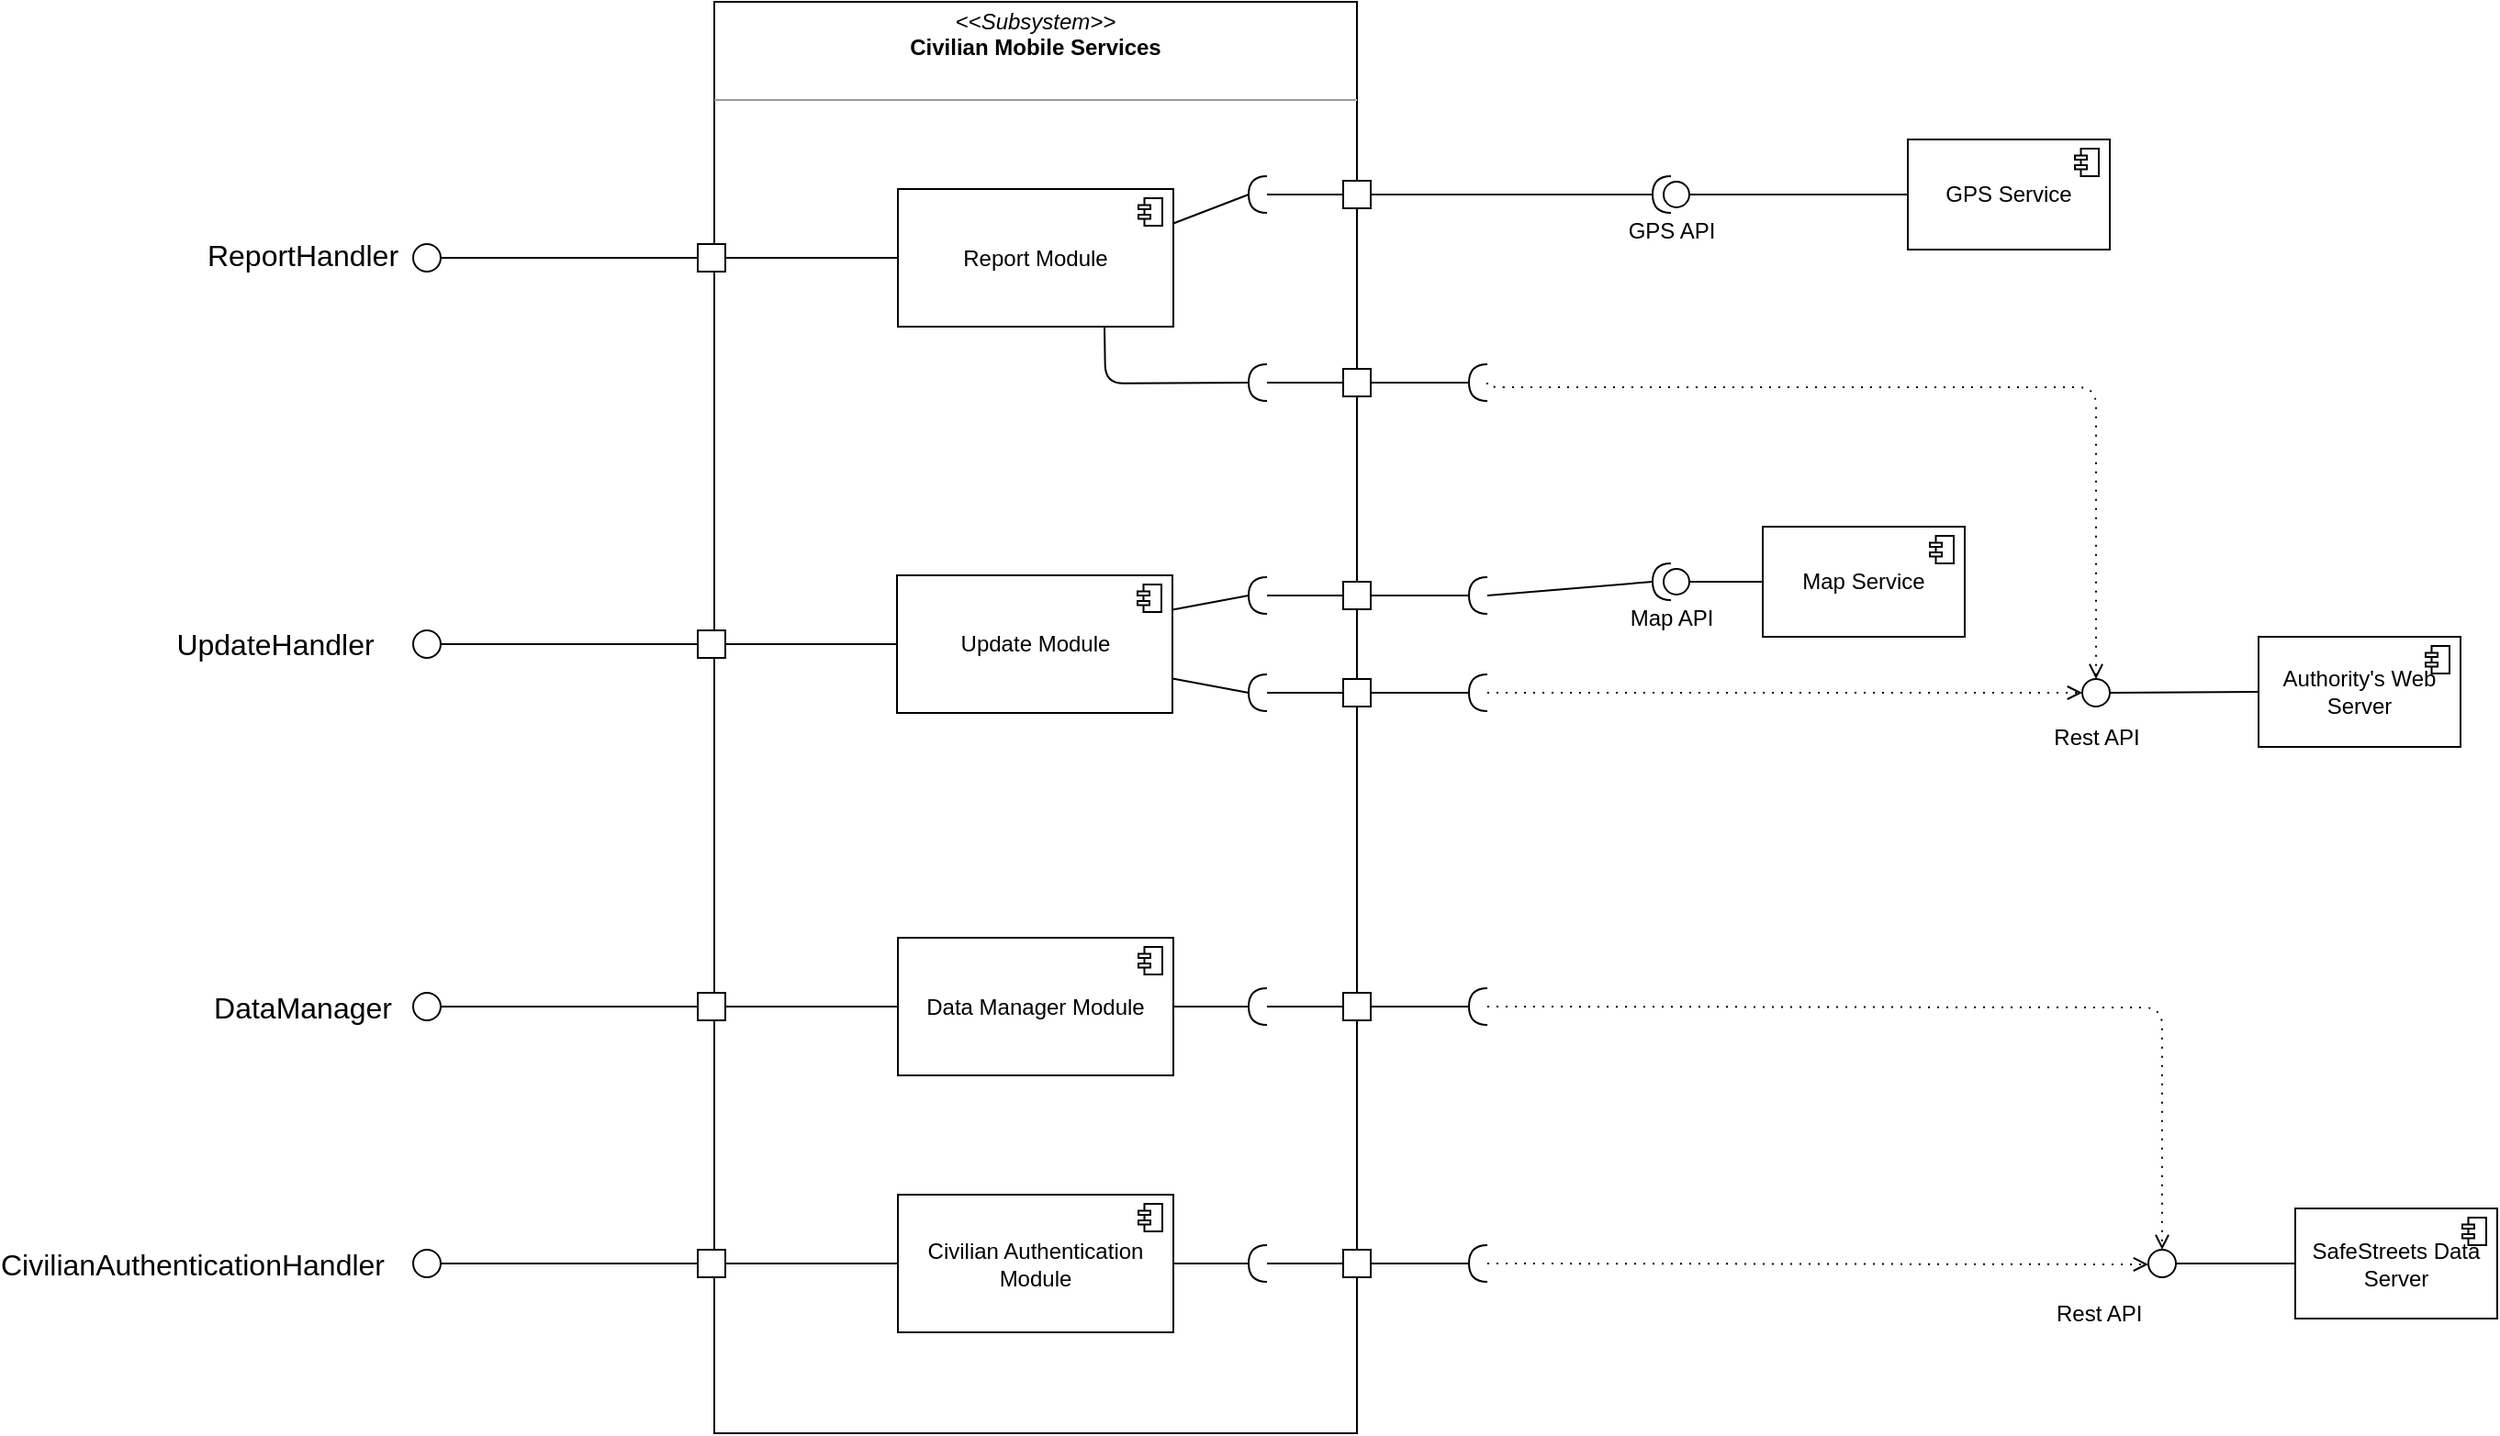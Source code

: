 <mxfile version="12.2.6" type="device" pages="1"><diagram id="7313FzTqsK04Uug-uQVO" name="Page-1"><mxGraphModel dx="1296" dy="732" grid="1" gridSize="10" guides="1" tooltips="1" connect="1" arrows="1" fold="1" page="0" pageScale="1" pageWidth="1169" pageHeight="827" math="0" shadow="0"><root><mxCell id="0"/><mxCell id="1" parent="0"/><mxCell id="nHNUyHZ-9zt4PcDa900d-14" value="" style="ellipse;html=1;verticalLabelPosition=bottom;labelBackgroundColor=#ffffff;verticalAlign=bottom;fillColor=#ffffff;aspect=fixed;direction=east;" parent="1" vertex="1"><mxGeometry x="1190" y="710" width="15" height="15" as="geometry"/></mxCell><mxCell id="FjwU_czPNZbMRuDMUTkE-5" value="&lt;p style=&quot;margin: 0px ; margin-top: 4px ; text-align: center&quot;&gt;&lt;i&gt;&amp;lt;&amp;lt;Subsystem&amp;gt;&amp;gt;&lt;/i&gt;&lt;br&gt;&lt;b&gt;Civilian Mobile Services&lt;/b&gt;&lt;/p&gt;&lt;br&gt;&lt;hr size=&quot;1&quot;&gt;&lt;p style=&quot;margin: 0px ; margin-left: 4px&quot;&gt;&lt;br&gt;&lt;/p&gt;" style="verticalAlign=top;align=left;overflow=fill;fontSize=12;fontFamily=Helvetica;html=1;" parent="1" vertex="1"><mxGeometry x="409" y="30" width="350" height="780" as="geometry"/></mxCell><mxCell id="FjwU_czPNZbMRuDMUTkE-6" value="Report Module" style="html=1;outlineConnect=0;whiteSpace=wrap;shape=mxgraph.archimate3.application;appType=comp;archiType=square;" parent="1" vertex="1"><mxGeometry x="509" y="132" width="150" height="75" as="geometry"/></mxCell><mxCell id="FjwU_czPNZbMRuDMUTkE-7" value="Update Module" style="html=1;outlineConnect=0;whiteSpace=wrap;shape=mxgraph.archimate3.application;appType=comp;archiType=square;" parent="1" vertex="1"><mxGeometry x="508.5" y="342.5" width="150" height="75" as="geometry"/></mxCell><mxCell id="FjwU_czPNZbMRuDMUTkE-8" value="Data Manager Module" style="html=1;outlineConnect=0;whiteSpace=wrap;shape=mxgraph.archimate3.application;appType=comp;archiType=square;" parent="1" vertex="1"><mxGeometry x="509" y="540" width="150" height="75" as="geometry"/></mxCell><mxCell id="FjwU_czPNZbMRuDMUTkE-9" value="GPS Service" style="html=1;outlineConnect=0;whiteSpace=wrap;shape=mxgraph.archimate3.application;appType=comp;archiType=square;" parent="1" vertex="1"><mxGeometry x="1059" y="105" width="110" height="60" as="geometry"/></mxCell><mxCell id="FjwU_czPNZbMRuDMUTkE-10" value="Map Service" style="html=1;outlineConnect=0;whiteSpace=wrap;shape=mxgraph.archimate3.application;appType=comp;archiType=square;" parent="1" vertex="1"><mxGeometry x="980" y="316" width="110" height="60" as="geometry"/></mxCell><mxCell id="FjwU_czPNZbMRuDMUTkE-11" value="&lt;font style=&quot;font-size: 16px&quot;&gt;ReportHandler&lt;/font&gt;" style="text;html=1;strokeColor=none;fillColor=none;align=center;verticalAlign=middle;whiteSpace=wrap;rounded=0;" parent="1" vertex="1"><mxGeometry x="140" y="151" width="90" height="33" as="geometry"/></mxCell><mxCell id="FjwU_czPNZbMRuDMUTkE-13" value="" style="ellipse;html=1;verticalLabelPosition=bottom;labelBackgroundColor=#ffffff;verticalAlign=top;fillColor=#ffffff;aspect=fixed;" parent="1" vertex="1"><mxGeometry x="245" y="162" width="15" height="15" as="geometry"/></mxCell><mxCell id="FjwU_czPNZbMRuDMUTkE-14" value="" style="whiteSpace=wrap;html=1;aspect=fixed;" parent="1" vertex="1"><mxGeometry x="400" y="162" width="15" height="15" as="geometry"/></mxCell><mxCell id="FjwU_czPNZbMRuDMUTkE-15" value="" style="endArrow=none;html=1;exitX=1;exitY=0.5;exitDx=0;exitDy=0;entryX=0;entryY=0.5;entryDx=0;entryDy=0;" parent="1" source="FjwU_czPNZbMRuDMUTkE-13" target="FjwU_czPNZbMRuDMUTkE-14" edge="1"><mxGeometry width="50" height="50" relative="1" as="geometry"><mxPoint x="310" y="250" as="sourcePoint"/><mxPoint x="360" y="200" as="targetPoint"/></mxGeometry></mxCell><mxCell id="FjwU_czPNZbMRuDMUTkE-16" value="" style="endArrow=none;html=1;entryX=0;entryY=0.5;entryDx=0;entryDy=0;entryPerimeter=0;exitX=1;exitY=0.5;exitDx=0;exitDy=0;" parent="1" source="FjwU_czPNZbMRuDMUTkE-14" target="FjwU_czPNZbMRuDMUTkE-6" edge="1"><mxGeometry width="50" height="50" relative="1" as="geometry"><mxPoint x="290" y="290" as="sourcePoint"/><mxPoint x="340" y="240" as="targetPoint"/></mxGeometry></mxCell><mxCell id="FjwU_czPNZbMRuDMUTkE-17" value="" style="whiteSpace=wrap;html=1;aspect=fixed;" parent="1" vertex="1"><mxGeometry x="751.5" y="127.5" width="15" height="15" as="geometry"/></mxCell><mxCell id="FjwU_czPNZbMRuDMUTkE-18" value="" style="shape=requiredInterface;html=1;verticalLabelPosition=bottom;direction=west;" parent="1" vertex="1"><mxGeometry x="700" y="125" width="10" height="20" as="geometry"/></mxCell><mxCell id="FjwU_czPNZbMRuDMUTkE-23" value="" style="endArrow=none;html=1;exitX=1;exitY=0.25;exitDx=0;exitDy=0;exitPerimeter=0;entryX=1;entryY=0.5;entryDx=0;entryDy=0;entryPerimeter=0;" parent="1" source="FjwU_czPNZbMRuDMUTkE-6" target="FjwU_czPNZbMRuDMUTkE-18" edge="1"><mxGeometry width="50" height="50" relative="1" as="geometry"><mxPoint x="679" y="208.25" as="sourcePoint"/><mxPoint x="720" y="215" as="targetPoint"/></mxGeometry></mxCell><mxCell id="FjwU_czPNZbMRuDMUTkE-24" value="" style="endArrow=none;html=1;entryX=0;entryY=0.5;entryDx=0;entryDy=0;exitX=0;exitY=0.5;exitDx=0;exitDy=0;exitPerimeter=0;" parent="1" source="FjwU_czPNZbMRuDMUTkE-18" target="FjwU_czPNZbMRuDMUTkE-17" edge="1"><mxGeometry width="50" height="50" relative="1" as="geometry"><mxPoint x="720" y="205" as="sourcePoint"/><mxPoint x="761.5" y="205" as="targetPoint"/></mxGeometry></mxCell><mxCell id="FjwU_czPNZbMRuDMUTkE-25" value="GPS API" style="shape=providedRequiredInterface;html=1;verticalLabelPosition=bottom;direction=west;" parent="1" vertex="1"><mxGeometry x="920" y="125" width="20" height="20" as="geometry"/></mxCell><mxCell id="FjwU_czPNZbMRuDMUTkE-26" value="Map API" style="shape=providedRequiredInterface;html=1;verticalLabelPosition=bottom;direction=west;" parent="1" vertex="1"><mxGeometry x="920" y="336" width="20" height="20" as="geometry"/></mxCell><mxCell id="FjwU_czPNZbMRuDMUTkE-27" value="" style="endArrow=none;html=1;entryX=1;entryY=0.5;entryDx=0;entryDy=0;exitX=0;exitY=0.5;exitDx=0;exitDy=0;entryPerimeter=0;exitPerimeter=0;" parent="1" source="RTcWIlT257U3_ksId0Y1-24" target="FjwU_czPNZbMRuDMUTkE-26" edge="1"><mxGeometry width="50" height="50" relative="1" as="geometry"><mxPoint x="720" y="205" as="sourcePoint"/><mxPoint x="761.5" y="205" as="targetPoint"/></mxGeometry></mxCell><mxCell id="FjwU_czPNZbMRuDMUTkE-28" value="" style="endArrow=none;html=1;entryX=1;entryY=0.5;entryDx=0;entryDy=0;exitX=1;exitY=0.5;exitDx=0;exitDy=0;entryPerimeter=0;" parent="1" source="FjwU_czPNZbMRuDMUTkE-17" target="FjwU_czPNZbMRuDMUTkE-25" edge="1"><mxGeometry width="50" height="50" relative="1" as="geometry"><mxPoint x="776.5" y="205" as="sourcePoint"/><mxPoint x="930" y="204" as="targetPoint"/></mxGeometry></mxCell><mxCell id="FjwU_czPNZbMRuDMUTkE-29" value="" style="endArrow=none;html=1;entryX=0;entryY=0.5;entryDx=0;entryDy=0;exitX=0;exitY=0.5;exitDx=0;exitDy=0;entryPerimeter=0;exitPerimeter=0;" parent="1" source="FjwU_czPNZbMRuDMUTkE-26" target="FjwU_czPNZbMRuDMUTkE-10" edge="1"><mxGeometry width="50" height="50" relative="1" as="geometry"><mxPoint x="786.5" y="215" as="sourcePoint"/><mxPoint x="940" y="214" as="targetPoint"/></mxGeometry></mxCell><mxCell id="FjwU_czPNZbMRuDMUTkE-30" value="" style="endArrow=none;html=1;entryX=0;entryY=0.5;entryDx=0;entryDy=0;exitX=0;exitY=0.5;exitDx=0;exitDy=0;entryPerimeter=0;exitPerimeter=0;" parent="1" source="FjwU_czPNZbMRuDMUTkE-25" target="FjwU_czPNZbMRuDMUTkE-9" edge="1"><mxGeometry width="50" height="50" relative="1" as="geometry"><mxPoint x="950" y="204" as="sourcePoint"/><mxPoint x="1070" y="207.5" as="targetPoint"/></mxGeometry></mxCell><mxCell id="FjwU_czPNZbMRuDMUTkE-31" value="Authority's Web Server" style="html=1;outlineConnect=0;whiteSpace=wrap;shape=mxgraph.archimate3.application;appType=comp;archiType=square;" parent="1" vertex="1"><mxGeometry x="1250" y="376" width="110" height="60" as="geometry"/></mxCell><mxCell id="FjwU_czPNZbMRuDMUTkE-32" value="" style="ellipse;html=1;verticalLabelPosition=bottom;labelBackgroundColor=#ffffff;verticalAlign=top;fillColor=#ffffff;aspect=fixed;" parent="1" vertex="1"><mxGeometry x="1154" y="399" width="15" height="15" as="geometry"/></mxCell><mxCell id="FjwU_czPNZbMRuDMUTkE-33" value="" style="endArrow=none;html=1;entryX=0;entryY=0.5;entryDx=0;entryDy=0;exitX=1;exitY=0.5;exitDx=0;exitDy=0;entryPerimeter=0;" parent="1" source="FjwU_czPNZbMRuDMUTkE-32" target="FjwU_czPNZbMRuDMUTkE-31" edge="1"><mxGeometry width="50" height="50" relative="1" as="geometry"><mxPoint x="946" y="285.5" as="sourcePoint"/><mxPoint x="1066" y="289" as="targetPoint"/></mxGeometry></mxCell><mxCell id="FjwU_czPNZbMRuDMUTkE-34" value="" style="shape=requiredInterface;html=1;verticalLabelPosition=bottom;direction=west;" parent="1" vertex="1"><mxGeometry x="700" y="227.5" width="10" height="20" as="geometry"/></mxCell><mxCell id="FjwU_czPNZbMRuDMUTkE-35" value="" style="endArrow=none;html=1;entryX=0;entryY=0.5;entryDx=0;entryDy=0;exitX=0;exitY=0.5;exitDx=0;exitDy=0;exitPerimeter=0;" parent="1" source="FjwU_czPNZbMRuDMUTkE-34" target="FjwU_czPNZbMRuDMUTkE-36" edge="1"><mxGeometry width="50" height="50" relative="1" as="geometry"><mxPoint x="720" y="205" as="sourcePoint"/><mxPoint x="761.5" y="205" as="targetPoint"/></mxGeometry></mxCell><mxCell id="FjwU_czPNZbMRuDMUTkE-36" value="" style="whiteSpace=wrap;html=1;aspect=fixed;" parent="1" vertex="1"><mxGeometry x="751.5" y="230" width="15" height="15" as="geometry"/></mxCell><mxCell id="FjwU_czPNZbMRuDMUTkE-37" value="" style="endArrow=none;html=1;entryX=1;entryY=0.5;entryDx=0;entryDy=0;exitX=0.75;exitY=1;exitDx=0;exitDy=0;exitPerimeter=0;entryPerimeter=0;" parent="1" source="FjwU_czPNZbMRuDMUTkE-6" target="FjwU_czPNZbMRuDMUTkE-34" edge="1"><mxGeometry width="50" height="50" relative="1" as="geometry"><mxPoint x="620" y="237" as="sourcePoint"/><mxPoint x="661.5" y="237" as="targetPoint"/><Array as="points"><mxPoint x="622" y="238"/></Array></mxGeometry></mxCell><mxCell id="FjwU_czPNZbMRuDMUTkE-38" value="" style="shape=requiredInterface;html=1;verticalLabelPosition=bottom;direction=west;" parent="1" vertex="1"><mxGeometry x="820" y="227.5" width="10" height="20" as="geometry"/></mxCell><mxCell id="FjwU_czPNZbMRuDMUTkE-39" value="" style="endArrow=none;html=1;entryX=1;entryY=0.5;entryDx=0;entryDy=0;exitX=1;exitY=0.5;exitDx=0;exitDy=0;entryPerimeter=0;" parent="1" source="FjwU_czPNZbMRuDMUTkE-36" target="FjwU_czPNZbMRuDMUTkE-38" edge="1"><mxGeometry width="50" height="50" relative="1" as="geometry"><mxPoint x="720" y="247.5" as="sourcePoint"/><mxPoint x="761.5" y="247.5" as="targetPoint"/></mxGeometry></mxCell><mxCell id="FjwU_czPNZbMRuDMUTkE-41" value="" style="edgeStyle=elbowEdgeStyle;html=1;endArrow=open;elbow=vertical;endFill=0;dashed=1;dashPattern=1 4;exitX=0;exitY=0.5;exitDx=0;exitDy=0;exitPerimeter=0;entryX=0.5;entryY=0;entryDx=0;entryDy=0;" parent="1" source="FjwU_czPNZbMRuDMUTkE-38" target="FjwU_czPNZbMRuDMUTkE-32" edge="1"><mxGeometry width="160" relative="1" as="geometry"><mxPoint x="870" y="250" as="sourcePoint"/><mxPoint x="1030" y="250" as="targetPoint"/><Array as="points"><mxPoint x="910" y="240"/></Array></mxGeometry></mxCell><mxCell id="FjwU_czPNZbMRuDMUTkE-43" value="Rest API" style="text;html=1;strokeColor=none;fillColor=none;align=center;verticalAlign=middle;whiteSpace=wrap;rounded=0;" parent="1" vertex="1"><mxGeometry x="1116.5" y="420.5" width="90" height="20" as="geometry"/></mxCell><mxCell id="FjwU_czPNZbMRuDMUTkE-49" value="" style="shape=requiredInterface;html=1;verticalLabelPosition=bottom;direction=west;" parent="1" vertex="1"><mxGeometry x="700" y="396.5" width="10" height="20" as="geometry"/></mxCell><mxCell id="FjwU_czPNZbMRuDMUTkE-50" value="" style="endArrow=none;html=1;exitX=0;exitY=0.5;exitDx=0;exitDy=0;exitPerimeter=0;" parent="1" source="FjwU_czPNZbMRuDMUTkE-49" target="FjwU_czPNZbMRuDMUTkE-51" edge="1"><mxGeometry width="50" height="50" relative="1" as="geometry"><mxPoint x="720" y="374" as="sourcePoint"/><mxPoint x="761.5" y="374" as="targetPoint"/></mxGeometry></mxCell><mxCell id="FjwU_czPNZbMRuDMUTkE-51" value="" style="whiteSpace=wrap;html=1;aspect=fixed;" parent="1" vertex="1"><mxGeometry x="751.5" y="399" width="15" height="15" as="geometry"/></mxCell><mxCell id="FjwU_czPNZbMRuDMUTkE-52" value="" style="shape=requiredInterface;html=1;verticalLabelPosition=bottom;direction=west;" parent="1" vertex="1"><mxGeometry x="820" y="396.5" width="10" height="20" as="geometry"/></mxCell><mxCell id="FjwU_czPNZbMRuDMUTkE-53" value="" style="endArrow=none;html=1;exitX=1;exitY=0.5;exitDx=0;exitDy=0;entryX=1;entryY=0.5;entryDx=0;entryDy=0;entryPerimeter=0;" parent="1" source="FjwU_czPNZbMRuDMUTkE-51" target="FjwU_czPNZbMRuDMUTkE-52" edge="1"><mxGeometry width="50" height="50" relative="1" as="geometry"><mxPoint x="720" y="416.5" as="sourcePoint"/><mxPoint x="800" y="407" as="targetPoint"/></mxGeometry></mxCell><mxCell id="FjwU_czPNZbMRuDMUTkE-54" value="" style="endArrow=none;html=1;entryX=1;entryY=0.5;entryDx=0;entryDy=0;exitX=1;exitY=0.75;exitDx=0;exitDy=0;exitPerimeter=0;entryPerimeter=0;" parent="1" source="FjwU_czPNZbMRuDMUTkE-7" target="FjwU_czPNZbMRuDMUTkE-49" edge="1"><mxGeometry width="50" height="50" relative="1" as="geometry"><mxPoint x="720" y="390" as="sourcePoint"/><mxPoint x="761.5" y="390" as="targetPoint"/></mxGeometry></mxCell><mxCell id="FjwU_czPNZbMRuDMUTkE-55" value="" style="edgeStyle=entityRelationEdgeStyle;html=1;endArrow=open;elbow=vertical;endFill=0;dashed=1;dashPattern=1 4;exitX=0;exitY=0.5;exitDx=0;exitDy=0;exitPerimeter=0;entryX=0;entryY=0.5;entryDx=0;entryDy=0;" parent="1" source="FjwU_czPNZbMRuDMUTkE-52" target="FjwU_czPNZbMRuDMUTkE-32" edge="1"><mxGeometry width="160" relative="1" as="geometry"><mxPoint x="840.345" y="247.207" as="sourcePoint"/><mxPoint x="1080" y="333" as="targetPoint"/></mxGeometry></mxCell><mxCell id="FjwU_czPNZbMRuDMUTkE-59" value="" style="ellipse;html=1;verticalLabelPosition=bottom;labelBackgroundColor=#ffffff;verticalAlign=top;fillColor=#ffffff;aspect=fixed;" parent="1" vertex="1"><mxGeometry x="245" y="372.5" width="15" height="15" as="geometry"/></mxCell><mxCell id="FjwU_czPNZbMRuDMUTkE-60" value="" style="whiteSpace=wrap;html=1;aspect=fixed;" parent="1" vertex="1"><mxGeometry x="400" y="372.5" width="15" height="15" as="geometry"/></mxCell><mxCell id="FjwU_czPNZbMRuDMUTkE-61" value="" style="endArrow=none;html=1;exitX=1;exitY=0.5;exitDx=0;exitDy=0;entryX=0;entryY=0.5;entryDx=0;entryDy=0;" parent="1" source="FjwU_czPNZbMRuDMUTkE-59" target="FjwU_czPNZbMRuDMUTkE-60" edge="1"><mxGeometry width="50" height="50" relative="1" as="geometry"><mxPoint x="310" y="460.5" as="sourcePoint"/><mxPoint x="360" y="410.5" as="targetPoint"/></mxGeometry></mxCell><mxCell id="FjwU_czPNZbMRuDMUTkE-62" value="&lt;font style=&quot;font-size: 16px&quot;&gt;UpdateHandler&lt;/font&gt;" style="text;html=1;strokeColor=none;fillColor=none;align=center;verticalAlign=middle;whiteSpace=wrap;rounded=0;" parent="1" vertex="1"><mxGeometry x="125" y="363.5" width="90" height="33" as="geometry"/></mxCell><mxCell id="FjwU_czPNZbMRuDMUTkE-63" value="" style="endArrow=none;html=1;exitX=1;exitY=0.5;exitDx=0;exitDy=0;entryX=0;entryY=0.5;entryDx=0;entryDy=0;entryPerimeter=0;" parent="1" source="FjwU_czPNZbMRuDMUTkE-60" target="FjwU_czPNZbMRuDMUTkE-7" edge="1"><mxGeometry width="50" height="50" relative="1" as="geometry"><mxPoint x="270" y="390" as="sourcePoint"/><mxPoint x="410" y="390" as="targetPoint"/></mxGeometry></mxCell><mxCell id="FjwU_czPNZbMRuDMUTkE-74" value="" style="shape=requiredInterface;html=1;verticalLabelPosition=bottom;direction=west;" parent="1" vertex="1"><mxGeometry x="700" y="567.5" width="10" height="20" as="geometry"/></mxCell><mxCell id="FjwU_czPNZbMRuDMUTkE-75" value="" style="endArrow=none;html=1;entryX=0;entryY=0.5;entryDx=0;entryDy=0;exitX=0;exitY=0.5;exitDx=0;exitDy=0;exitPerimeter=0;" parent="1" source="FjwU_czPNZbMRuDMUTkE-74" target="FjwU_czPNZbMRuDMUTkE-76" edge="1"><mxGeometry width="50" height="50" relative="1" as="geometry"><mxPoint x="720" y="545" as="sourcePoint"/><mxPoint x="761.5" y="545" as="targetPoint"/></mxGeometry></mxCell><mxCell id="FjwU_czPNZbMRuDMUTkE-76" value="" style="whiteSpace=wrap;html=1;aspect=fixed;" parent="1" vertex="1"><mxGeometry x="751.5" y="570" width="15" height="15" as="geometry"/></mxCell><mxCell id="FjwU_czPNZbMRuDMUTkE-77" value="" style="shape=requiredInterface;html=1;verticalLabelPosition=bottom;direction=west;" parent="1" vertex="1"><mxGeometry x="820" y="567.5" width="10" height="20" as="geometry"/></mxCell><mxCell id="FjwU_czPNZbMRuDMUTkE-78" value="" style="endArrow=none;html=1;entryX=1;entryY=0.5;entryDx=0;entryDy=0;exitX=1;exitY=0.5;exitDx=0;exitDy=0;entryPerimeter=0;" parent="1" source="FjwU_czPNZbMRuDMUTkE-76" target="FjwU_czPNZbMRuDMUTkE-77" edge="1"><mxGeometry width="50" height="50" relative="1" as="geometry"><mxPoint x="720" y="587.5" as="sourcePoint"/><mxPoint x="761.5" y="587.5" as="targetPoint"/></mxGeometry></mxCell><mxCell id="FjwU_czPNZbMRuDMUTkE-79" value="" style="endArrow=none;html=1;entryX=1;entryY=0.5;entryDx=0;entryDy=0;exitX=1;exitY=0.5;exitDx=0;exitDy=0;exitPerimeter=0;entryPerimeter=0;" parent="1" source="FjwU_czPNZbMRuDMUTkE-8" target="FjwU_czPNZbMRuDMUTkE-74" edge="1"><mxGeometry width="50" height="50" relative="1" as="geometry"><mxPoint x="720" y="587.5" as="sourcePoint"/><mxPoint x="761.5" y="587.5" as="targetPoint"/></mxGeometry></mxCell><mxCell id="FjwU_czPNZbMRuDMUTkE-80" value="" style="edgeStyle=elbowEdgeStyle;html=1;endArrow=open;elbow=vertical;endFill=0;dashed=1;dashPattern=1 4;exitX=0;exitY=0.5;exitDx=0;exitDy=0;exitPerimeter=0;entryX=0.5;entryY=0;entryDx=0;entryDy=0;" parent="1" source="FjwU_czPNZbMRuDMUTkE-77" target="nHNUyHZ-9zt4PcDa900d-14" edge="1"><mxGeometry width="160" relative="1" as="geometry"><mxPoint x="860" y="577.5" as="sourcePoint"/><mxPoint x="1200" y="700" as="targetPoint"/><Array as="points"><mxPoint x="1160" y="578"/><mxPoint x="970" y="577.5"/></Array></mxGeometry></mxCell><mxCell id="FjwU_czPNZbMRuDMUTkE-84" value="" style="ellipse;html=1;verticalLabelPosition=bottom;labelBackgroundColor=#ffffff;verticalAlign=top;fillColor=#ffffff;aspect=fixed;" parent="1" vertex="1"><mxGeometry x="245" y="570" width="15" height="15" as="geometry"/></mxCell><mxCell id="FjwU_czPNZbMRuDMUTkE-85" value="" style="whiteSpace=wrap;html=1;aspect=fixed;" parent="1" vertex="1"><mxGeometry x="400" y="570" width="15" height="15" as="geometry"/></mxCell><mxCell id="FjwU_czPNZbMRuDMUTkE-86" value="" style="endArrow=none;html=1;exitX=1;exitY=0.5;exitDx=0;exitDy=0;entryX=0;entryY=0.5;entryDx=0;entryDy=0;" parent="1" source="FjwU_czPNZbMRuDMUTkE-84" target="FjwU_czPNZbMRuDMUTkE-85" edge="1"><mxGeometry width="50" height="50" relative="1" as="geometry"><mxPoint x="310" y="658" as="sourcePoint"/><mxPoint x="360" y="608" as="targetPoint"/></mxGeometry></mxCell><mxCell id="FjwU_czPNZbMRuDMUTkE-87" value="&lt;font style=&quot;font-size: 16px&quot;&gt;DataManager&lt;/font&gt;" style="text;html=1;strokeColor=none;fillColor=none;align=center;verticalAlign=middle;whiteSpace=wrap;rounded=0;" parent="1" vertex="1"><mxGeometry x="140" y="561" width="90" height="33" as="geometry"/></mxCell><mxCell id="FjwU_czPNZbMRuDMUTkE-89" value="" style="endArrow=none;html=1;entryX=0;entryY=0.5;entryDx=0;entryDy=0;entryPerimeter=0;exitX=1;exitY=0.5;exitDx=0;exitDy=0;" parent="1" source="FjwU_czPNZbMRuDMUTkE-85" target="FjwU_czPNZbMRuDMUTkE-8" edge="1"><mxGeometry width="50" height="50" relative="1" as="geometry"><mxPoint x="270.0" y="587.5" as="sourcePoint"/><mxPoint x="410" y="587.5" as="targetPoint"/></mxGeometry></mxCell><mxCell id="nHNUyHZ-9zt4PcDa900d-1" value="Civilian Authentication Module" style="html=1;outlineConnect=0;whiteSpace=wrap;shape=mxgraph.archimate3.application;appType=comp;archiType=square;" parent="1" vertex="1"><mxGeometry x="509" y="680" width="150" height="75" as="geometry"/></mxCell><mxCell id="nHNUyHZ-9zt4PcDa900d-2" value="" style="ellipse;html=1;verticalLabelPosition=bottom;labelBackgroundColor=#ffffff;verticalAlign=top;fillColor=#ffffff;aspect=fixed;" parent="1" vertex="1"><mxGeometry x="245" y="710" width="15" height="15" as="geometry"/></mxCell><mxCell id="nHNUyHZ-9zt4PcDa900d-3" value="" style="whiteSpace=wrap;html=1;aspect=fixed;" parent="1" vertex="1"><mxGeometry x="400" y="710" width="15" height="15" as="geometry"/></mxCell><mxCell id="nHNUyHZ-9zt4PcDa900d-4" value="" style="endArrow=none;html=1;exitX=1;exitY=0.5;exitDx=0;exitDy=0;entryX=0;entryY=0.5;entryDx=0;entryDy=0;" parent="1" source="nHNUyHZ-9zt4PcDa900d-2" target="nHNUyHZ-9zt4PcDa900d-3" edge="1"><mxGeometry width="50" height="50" relative="1" as="geometry"><mxPoint x="310" y="798" as="sourcePoint"/><mxPoint x="360" y="748" as="targetPoint"/></mxGeometry></mxCell><mxCell id="nHNUyHZ-9zt4PcDa900d-5" value="" style="endArrow=none;html=1;entryX=0;entryY=0.5;entryDx=0;entryDy=0;entryPerimeter=0;exitX=1;exitY=0.5;exitDx=0;exitDy=0;" parent="1" source="nHNUyHZ-9zt4PcDa900d-3" target="nHNUyHZ-9zt4PcDa900d-1" edge="1"><mxGeometry width="50" height="50" relative="1" as="geometry"><mxPoint x="430" y="718" as="sourcePoint"/><mxPoint x="485" y="780.0" as="targetPoint"/></mxGeometry></mxCell><mxCell id="nHNUyHZ-9zt4PcDa900d-6" value="SafeStreets Data Server" style="html=1;outlineConnect=0;whiteSpace=wrap;shape=mxgraph.archimate3.application;appType=comp;archiType=square;" parent="1" vertex="1"><mxGeometry x="1270" y="687.5" width="110" height="60" as="geometry"/></mxCell><mxCell id="nHNUyHZ-9zt4PcDa900d-7" value="" style="shape=requiredInterface;html=1;verticalLabelPosition=bottom;direction=west;" parent="1" vertex="1"><mxGeometry x="700" y="707.5" width="10" height="20" as="geometry"/></mxCell><mxCell id="nHNUyHZ-9zt4PcDa900d-8" value="" style="endArrow=none;html=1;entryX=0;entryY=0.5;entryDx=0;entryDy=0;exitX=0;exitY=0.5;exitDx=0;exitDy=0;exitPerimeter=0;" parent="1" source="nHNUyHZ-9zt4PcDa900d-7" target="nHNUyHZ-9zt4PcDa900d-9" edge="1"><mxGeometry width="50" height="50" relative="1" as="geometry"><mxPoint x="720" y="685" as="sourcePoint"/><mxPoint x="761.5" y="685" as="targetPoint"/></mxGeometry></mxCell><mxCell id="nHNUyHZ-9zt4PcDa900d-9" value="" style="whiteSpace=wrap;html=1;aspect=fixed;" parent="1" vertex="1"><mxGeometry x="751.5" y="710" width="15" height="15" as="geometry"/></mxCell><mxCell id="nHNUyHZ-9zt4PcDa900d-10" value="" style="shape=requiredInterface;html=1;verticalLabelPosition=bottom;direction=west;" parent="1" vertex="1"><mxGeometry x="820" y="707.5" width="10" height="20" as="geometry"/></mxCell><mxCell id="nHNUyHZ-9zt4PcDa900d-11" value="" style="endArrow=none;html=1;entryX=1;entryY=0.5;entryDx=0;entryDy=0;exitX=1;exitY=0.5;exitDx=0;exitDy=0;entryPerimeter=0;" parent="1" source="nHNUyHZ-9zt4PcDa900d-9" target="nHNUyHZ-9zt4PcDa900d-10" edge="1"><mxGeometry width="50" height="50" relative="1" as="geometry"><mxPoint x="720" y="727.5" as="sourcePoint"/><mxPoint x="761.5" y="727.5" as="targetPoint"/></mxGeometry></mxCell><mxCell id="nHNUyHZ-9zt4PcDa900d-12" value="" style="endArrow=none;html=1;entryX=1;entryY=0.5;entryDx=0;entryDy=0;exitX=1;exitY=0.5;exitDx=0;exitDy=0;exitPerimeter=0;entryPerimeter=0;" parent="1" source="nHNUyHZ-9zt4PcDa900d-1" target="nHNUyHZ-9zt4PcDa900d-7" edge="1"><mxGeometry width="50" height="50" relative="1" as="geometry"><mxPoint x="720" y="605.5" as="sourcePoint"/><mxPoint x="761.5" y="605.5" as="targetPoint"/></mxGeometry></mxCell><mxCell id="nHNUyHZ-9zt4PcDa900d-13" value="" style="edgeStyle=elbowEdgeStyle;html=1;endArrow=open;elbow=vertical;endFill=0;dashed=1;dashPattern=1 4;exitX=0;exitY=0.5;exitDx=0;exitDy=0;exitPerimeter=0;entryX=0;entryY=0.5;entryDx=0;entryDy=0;" parent="1" source="nHNUyHZ-9zt4PcDa900d-10" target="nHNUyHZ-9zt4PcDa900d-14" edge="1"><mxGeometry width="160" relative="1" as="geometry"><mxPoint x="869.845" y="720.448" as="sourcePoint"/><mxPoint x="1170" y="718" as="targetPoint"/><Array as="points"><mxPoint x="1150" y="718"/><mxPoint x="1140" y="720"/><mxPoint x="1140" y="730"/><mxPoint x="1140" y="717"/><mxPoint x="1130" y="750"/><mxPoint x="1250" y="703"/><mxPoint x="1050" y="710"/><mxPoint x="1199.5" y="721"/><mxPoint x="1009.5" y="720.5"/></Array></mxGeometry></mxCell><mxCell id="nHNUyHZ-9zt4PcDa900d-15" value="" style="endArrow=none;html=1;entryX=0;entryY=0.5;entryDx=0;entryDy=0;exitX=1;exitY=0.5;exitDx=0;exitDy=0;entryPerimeter=0;" parent="1" source="nHNUyHZ-9zt4PcDa900d-14" target="nHNUyHZ-9zt4PcDa900d-6" edge="1"><mxGeometry width="50" height="50" relative="1" as="geometry"><mxPoint x="1210" y="679.5" as="sourcePoint"/><mxPoint x="1251.5" y="679.5" as="targetPoint"/></mxGeometry></mxCell><mxCell id="nHNUyHZ-9zt4PcDa900d-17" value="&lt;font style=&quot;font-size: 16px&quot;&gt;CivilianAuthenticationHandler&lt;/font&gt;" style="text;html=1;strokeColor=none;fillColor=none;align=center;verticalAlign=middle;whiteSpace=wrap;rounded=0;" parent="1" vertex="1"><mxGeometry x="95" y="701" width="60" height="33" as="geometry"/></mxCell><mxCell id="RTcWIlT257U3_ksId0Y1-21" value="" style="shape=requiredInterface;html=1;verticalLabelPosition=bottom;direction=west;" parent="1" vertex="1"><mxGeometry x="700" y="343.5" width="10" height="20" as="geometry"/></mxCell><mxCell id="RTcWIlT257U3_ksId0Y1-22" value="" style="endArrow=none;html=1;exitX=0;exitY=0.5;exitDx=0;exitDy=0;exitPerimeter=0;" parent="1" source="RTcWIlT257U3_ksId0Y1-21" target="RTcWIlT257U3_ksId0Y1-23" edge="1"><mxGeometry width="50" height="50" relative="1" as="geometry"><mxPoint x="720" y="321" as="sourcePoint"/><mxPoint x="761.5" y="321" as="targetPoint"/></mxGeometry></mxCell><mxCell id="RTcWIlT257U3_ksId0Y1-23" value="" style="whiteSpace=wrap;html=1;aspect=fixed;" parent="1" vertex="1"><mxGeometry x="751.5" y="346" width="15" height="15" as="geometry"/></mxCell><mxCell id="RTcWIlT257U3_ksId0Y1-24" value="" style="shape=requiredInterface;html=1;verticalLabelPosition=bottom;direction=west;" parent="1" vertex="1"><mxGeometry x="820" y="343.5" width="10" height="20" as="geometry"/></mxCell><mxCell id="RTcWIlT257U3_ksId0Y1-25" value="" style="endArrow=none;html=1;exitX=1;exitY=0.5;exitDx=0;exitDy=0;" parent="1" source="RTcWIlT257U3_ksId0Y1-23" target="RTcWIlT257U3_ksId0Y1-24" edge="1"><mxGeometry width="50" height="50" relative="1" as="geometry"><mxPoint x="720" y="363.5" as="sourcePoint"/><mxPoint x="800" y="354" as="targetPoint"/></mxGeometry></mxCell><mxCell id="RTcWIlT257U3_ksId0Y1-27" value="" style="endArrow=none;html=1;entryX=1;entryY=0.5;entryDx=0;entryDy=0;exitX=1;exitY=0.25;exitDx=0;exitDy=0;exitPerimeter=0;entryPerimeter=0;" parent="1" source="FjwU_czPNZbMRuDMUTkE-7" target="RTcWIlT257U3_ksId0Y1-21" edge="1"><mxGeometry width="50" height="50" relative="1" as="geometry"><mxPoint x="668.5" y="408.75" as="sourcePoint"/><mxPoint x="710" y="416.5" as="targetPoint"/></mxGeometry></mxCell><mxCell id="RTcWIlT257U3_ksId0Y1-33" value="Rest API" style="text;html=1;resizable=0;points=[];autosize=1;align=left;verticalAlign=top;spacingTop=-4;" parent="1" vertex="1"><mxGeometry x="1137.5" y="735" width="60" height="20" as="geometry"/></mxCell></root></mxGraphModel></diagram></mxfile>